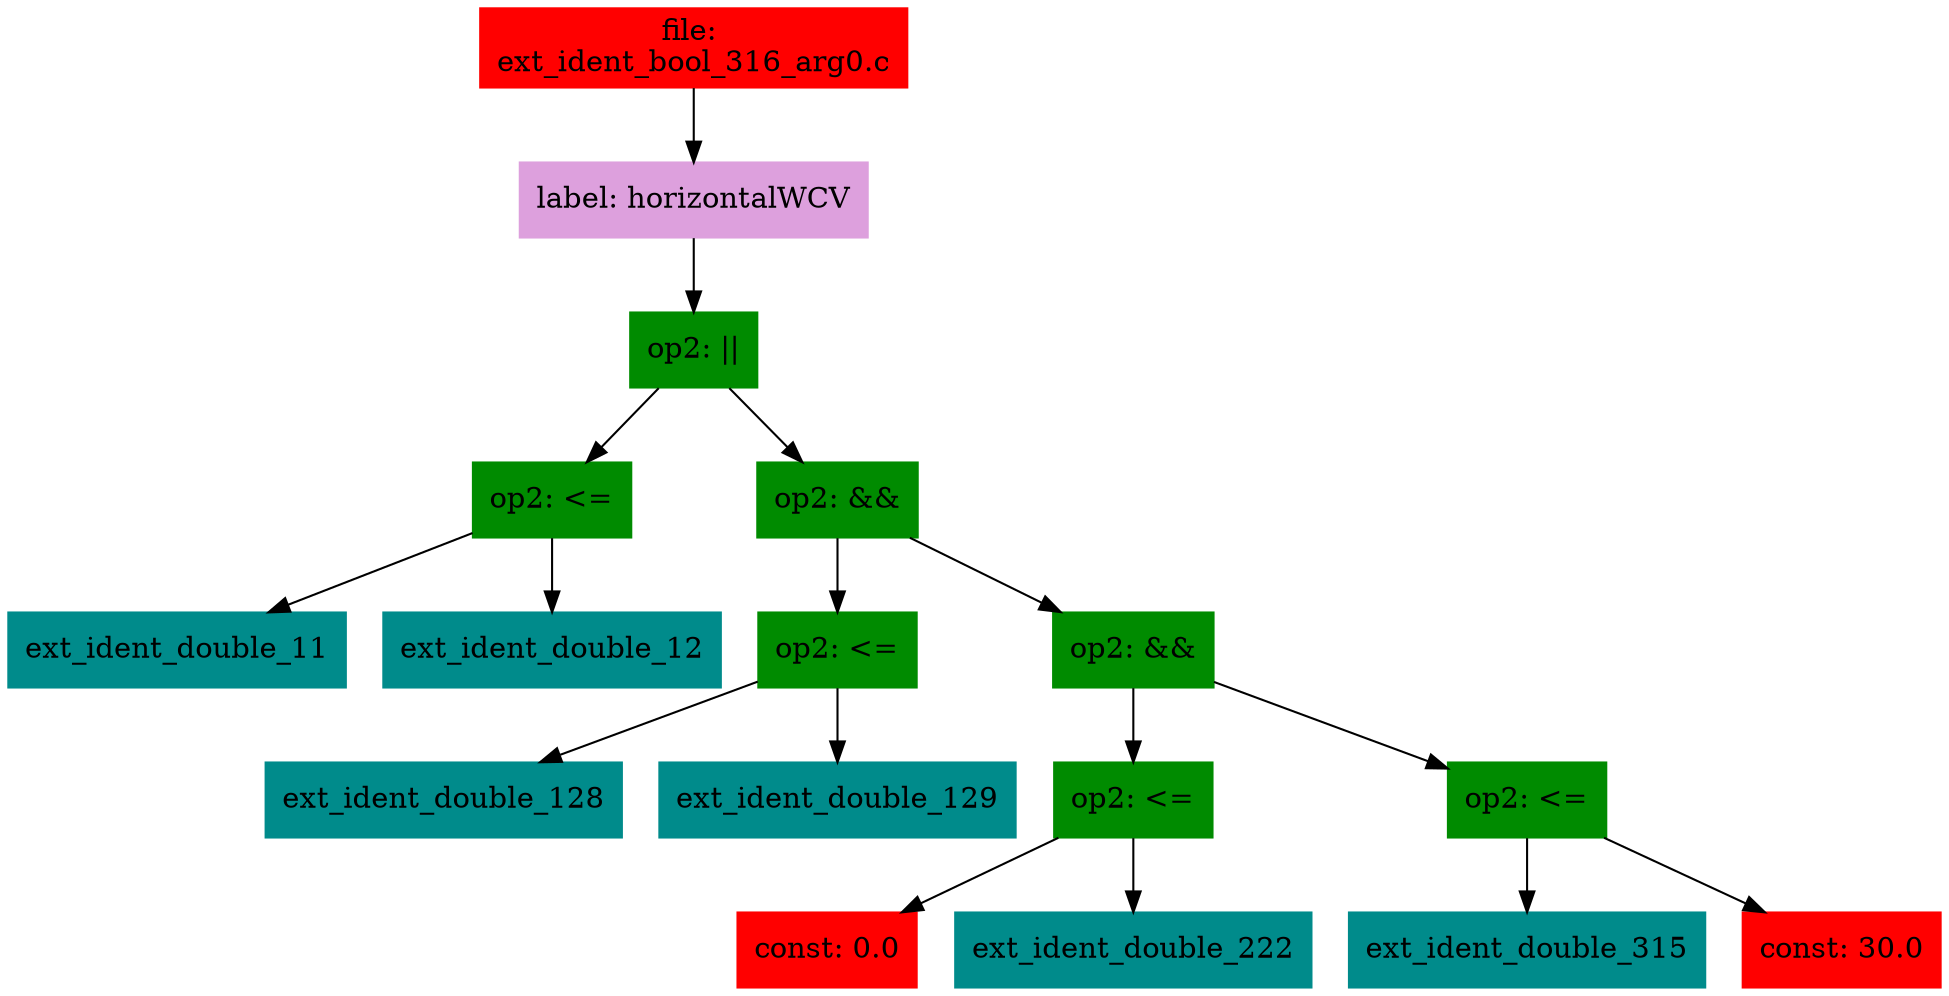 digraph G {
node [shape=box]

0 [label="file: 
ext_ident_bool_316_arg0.c",color=red, style=filled]
1 [label="label: horizontalWCV",color=plum, style=filled]
0 -> 1
2 [label="op2: ||",color=green4, style=filled]
1 -> 2
3 [label="op2: <=",color=green4, style=filled]
2 -> 3
4 [label="ext_ident_double_11",color=cyan4, style=filled]
3 -> 4
58 [label="ext_ident_double_12",color=cyan4, style=filled]
3 -> 58
61 [label="op2: &&",color=green4, style=filled]
2 -> 61
62 [label="op2: <=",color=green4, style=filled]
61 -> 62
63 [label="ext_ident_double_128",color=cyan4, style=filled]
62 -> 63
849 [label="ext_ident_double_129",color=cyan4, style=filled]
62 -> 849
852 [label="op2: &&",color=green4, style=filled]
61 -> 852
853 [label="op2: <=",color=green4, style=filled]
852 -> 853
854 [label="const: 0.0",color=red1, style=filled]
853 -> 854
855 [label="ext_ident_double_222",color=cyan4, style=filled]
853 -> 855
1440 [label="op2: <=",color=green4, style=filled]
852 -> 1440
1441 [label="ext_ident_double_315",color=cyan4, style=filled]
1440 -> 1441
2026 [label="const: 30.0",color=red1, style=filled]
1440 -> 2026


}

